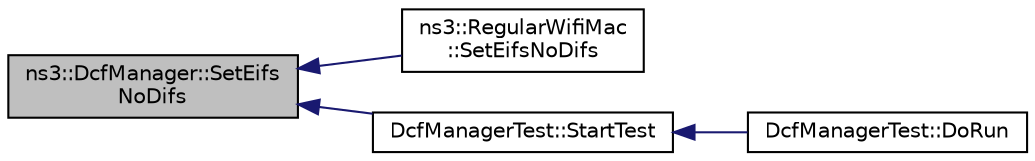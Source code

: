 digraph "ns3::DcfManager::SetEifsNoDifs"
{
  edge [fontname="Helvetica",fontsize="10",labelfontname="Helvetica",labelfontsize="10"];
  node [fontname="Helvetica",fontsize="10",shape=record];
  rankdir="LR";
  Node1 [label="ns3::DcfManager::SetEifs\lNoDifs",height=0.2,width=0.4,color="black", fillcolor="grey75", style="filled", fontcolor="black"];
  Node1 -> Node2 [dir="back",color="midnightblue",fontsize="10",style="solid"];
  Node2 [label="ns3::RegularWifiMac\l::SetEifsNoDifs",height=0.2,width=0.4,color="black", fillcolor="white", style="filled",URL="$df/db9/classns3_1_1RegularWifiMac.html#ae7164a35bf12e8911d68aafde6005d90"];
  Node1 -> Node3 [dir="back",color="midnightblue",fontsize="10",style="solid"];
  Node3 [label="DcfManagerTest::StartTest",height=0.2,width=0.4,color="black", fillcolor="white", style="filled",URL="$df/d99/classDcfManagerTest.html#a5e7a2ff4209e9602aea95d4efa51ae91"];
  Node3 -> Node4 [dir="back",color="midnightblue",fontsize="10",style="solid"];
  Node4 [label="DcfManagerTest::DoRun",height=0.2,width=0.4,color="black", fillcolor="white", style="filled",URL="$df/d99/classDcfManagerTest.html#a390064219f500f8f6934c072a7200cd6",tooltip="Implementation to actually run this TestCase. "];
}
